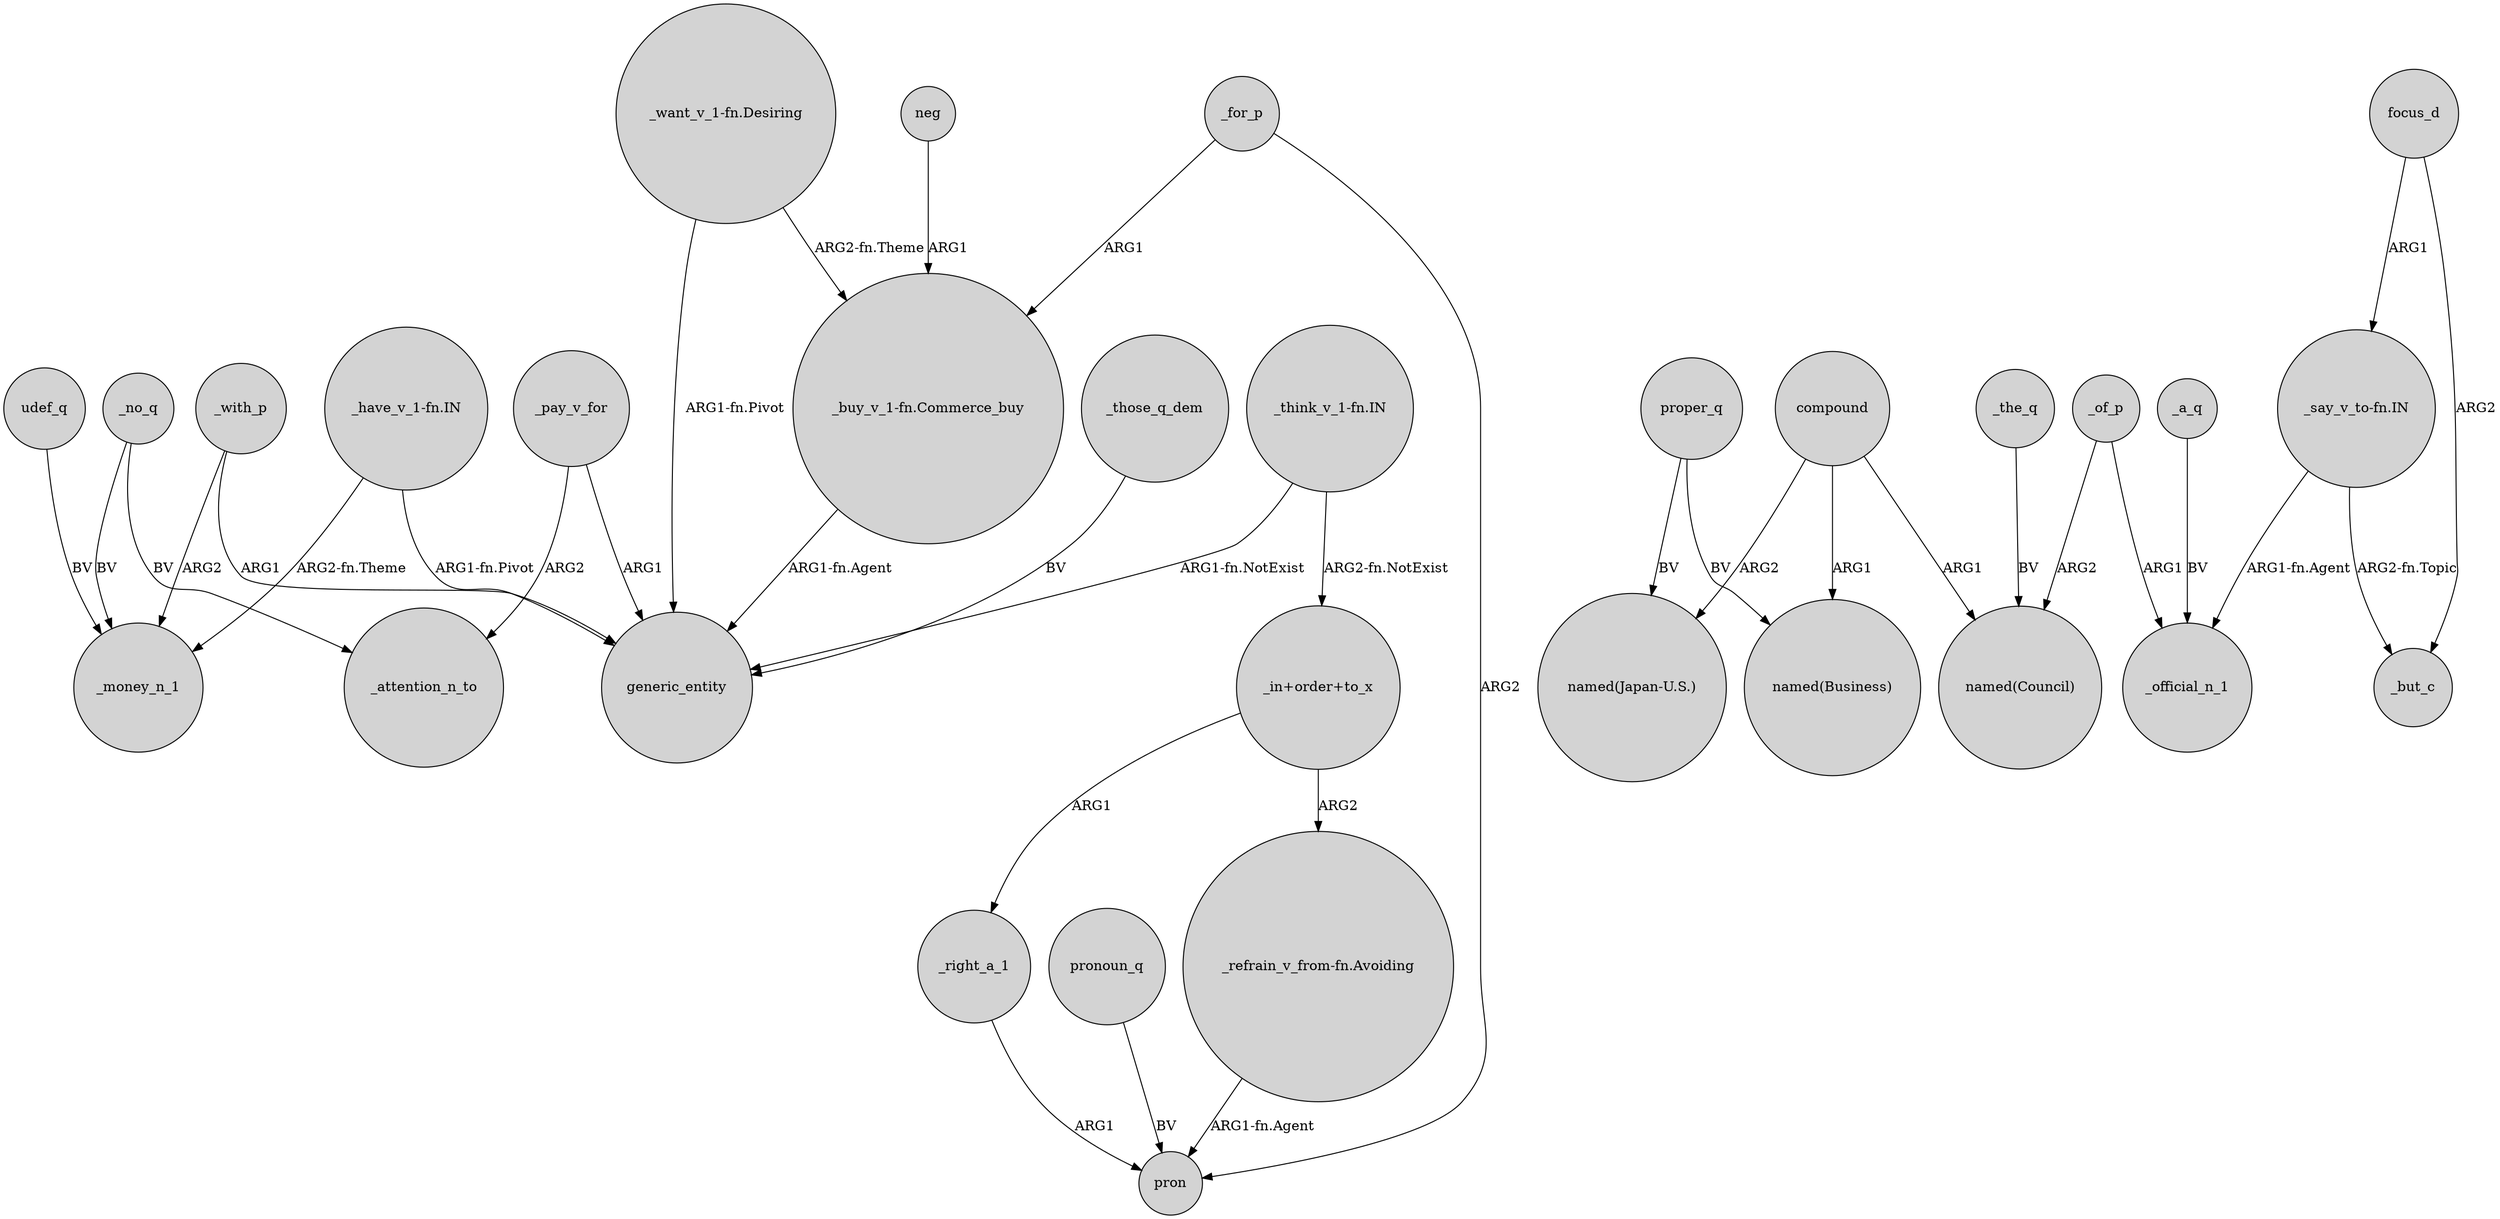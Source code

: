 digraph {
	node [shape=circle style=filled]
	udef_q -> _money_n_1 [label=BV]
	"_have_v_1-fn.IN" -> generic_entity [label="ARG1-fn.Pivot"]
	_pay_v_for -> generic_entity [label=ARG1]
	proper_q -> "named(Business)" [label=BV]
	_no_q -> _attention_n_to [label=BV]
	"_say_v_to-fn.IN" -> _official_n_1 [label="ARG1-fn.Agent"]
	_with_p -> generic_entity [label=ARG1]
	"_in+order+to_x" -> _right_a_1 [label=ARG1]
	"_think_v_1-fn.IN" -> generic_entity [label="ARG1-fn.NotExist"]
	_no_q -> _money_n_1 [label=BV]
	"_want_v_1-fn.Desiring" -> generic_entity [label="ARG1-fn.Pivot"]
	_right_a_1 -> pron [label=ARG1]
	neg -> "_buy_v_1-fn.Commerce_buy" [label=ARG1]
	focus_d -> _but_c [label=ARG2]
	"_say_v_to-fn.IN" -> _but_c [label="ARG2-fn.Topic"]
	_the_q -> "named(Council)" [label=BV]
	pronoun_q -> pron [label=BV]
	compound -> "named(Japan-U.S.)" [label=ARG2]
	"_refrain_v_from-fn.Avoiding" -> pron [label="ARG1-fn.Agent"]
	"_want_v_1-fn.Desiring" -> "_buy_v_1-fn.Commerce_buy" [label="ARG2-fn.Theme"]
	_a_q -> _official_n_1 [label=BV]
	_for_p -> pron [label=ARG2]
	proper_q -> "named(Japan-U.S.)" [label=BV]
	_with_p -> _money_n_1 [label=ARG2]
	_for_p -> "_buy_v_1-fn.Commerce_buy" [label=ARG1]
	compound -> "named(Business)" [label=ARG1]
	_of_p -> _official_n_1 [label=ARG1]
	"_think_v_1-fn.IN" -> "_in+order+to_x" [label="ARG2-fn.NotExist"]
	"_buy_v_1-fn.Commerce_buy" -> generic_entity [label="ARG1-fn.Agent"]
	"_in+order+to_x" -> "_refrain_v_from-fn.Avoiding" [label=ARG2]
	"_have_v_1-fn.IN" -> _money_n_1 [label="ARG2-fn.Theme"]
	compound -> "named(Council)" [label=ARG1]
	_those_q_dem -> generic_entity [label=BV]
	_of_p -> "named(Council)" [label=ARG2]
	_pay_v_for -> _attention_n_to [label=ARG2]
	focus_d -> "_say_v_to-fn.IN" [label=ARG1]
}
